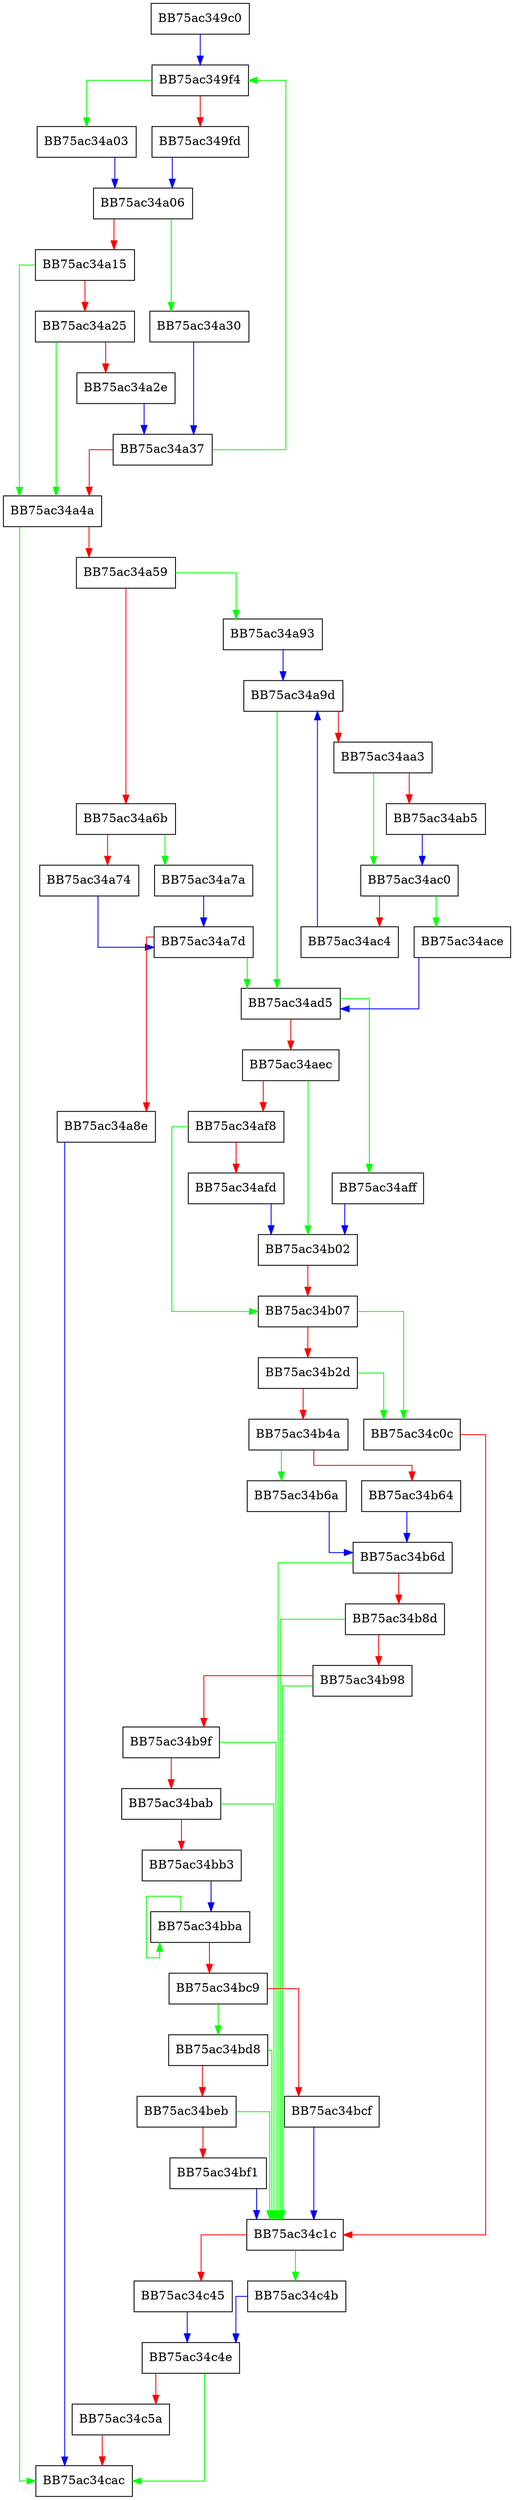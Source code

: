 digraph FindFirst {
  node [shape="box"];
  graph [splines=ortho];
  BB75ac349c0 -> BB75ac349f4 [color="blue"];
  BB75ac349f4 -> BB75ac34a03 [color="green"];
  BB75ac349f4 -> BB75ac349fd [color="red"];
  BB75ac349fd -> BB75ac34a06 [color="blue"];
  BB75ac34a03 -> BB75ac34a06 [color="blue"];
  BB75ac34a06 -> BB75ac34a30 [color="green"];
  BB75ac34a06 -> BB75ac34a15 [color="red"];
  BB75ac34a15 -> BB75ac34a4a [color="green"];
  BB75ac34a15 -> BB75ac34a25 [color="red"];
  BB75ac34a25 -> BB75ac34a4a [color="green"];
  BB75ac34a25 -> BB75ac34a2e [color="red"];
  BB75ac34a2e -> BB75ac34a37 [color="blue"];
  BB75ac34a30 -> BB75ac34a37 [color="blue"];
  BB75ac34a37 -> BB75ac349f4 [color="green"];
  BB75ac34a37 -> BB75ac34a4a [color="red"];
  BB75ac34a4a -> BB75ac34cac [color="green"];
  BB75ac34a4a -> BB75ac34a59 [color="red"];
  BB75ac34a59 -> BB75ac34a93 [color="green"];
  BB75ac34a59 -> BB75ac34a6b [color="red"];
  BB75ac34a6b -> BB75ac34a7a [color="green"];
  BB75ac34a6b -> BB75ac34a74 [color="red"];
  BB75ac34a74 -> BB75ac34a7d [color="blue"];
  BB75ac34a7a -> BB75ac34a7d [color="blue"];
  BB75ac34a7d -> BB75ac34ad5 [color="green"];
  BB75ac34a7d -> BB75ac34a8e [color="red"];
  BB75ac34a8e -> BB75ac34cac [color="blue"];
  BB75ac34a93 -> BB75ac34a9d [color="blue"];
  BB75ac34a9d -> BB75ac34ad5 [color="green"];
  BB75ac34a9d -> BB75ac34aa3 [color="red"];
  BB75ac34aa3 -> BB75ac34ac0 [color="green"];
  BB75ac34aa3 -> BB75ac34ab5 [color="red"];
  BB75ac34ab5 -> BB75ac34ac0 [color="blue"];
  BB75ac34ac0 -> BB75ac34ace [color="green"];
  BB75ac34ac0 -> BB75ac34ac4 [color="red"];
  BB75ac34ac4 -> BB75ac34a9d [color="blue"];
  BB75ac34ace -> BB75ac34ad5 [color="blue"];
  BB75ac34ad5 -> BB75ac34aff [color="green"];
  BB75ac34ad5 -> BB75ac34aec [color="red"];
  BB75ac34aec -> BB75ac34b02 [color="green"];
  BB75ac34aec -> BB75ac34af8 [color="red"];
  BB75ac34af8 -> BB75ac34b07 [color="green"];
  BB75ac34af8 -> BB75ac34afd [color="red"];
  BB75ac34afd -> BB75ac34b02 [color="blue"];
  BB75ac34aff -> BB75ac34b02 [color="blue"];
  BB75ac34b02 -> BB75ac34b07 [color="red"];
  BB75ac34b07 -> BB75ac34c0c [color="green"];
  BB75ac34b07 -> BB75ac34b2d [color="red"];
  BB75ac34b2d -> BB75ac34c0c [color="green"];
  BB75ac34b2d -> BB75ac34b4a [color="red"];
  BB75ac34b4a -> BB75ac34b6a [color="green"];
  BB75ac34b4a -> BB75ac34b64 [color="red"];
  BB75ac34b64 -> BB75ac34b6d [color="blue"];
  BB75ac34b6a -> BB75ac34b6d [color="blue"];
  BB75ac34b6d -> BB75ac34c1c [color="green"];
  BB75ac34b6d -> BB75ac34b8d [color="red"];
  BB75ac34b8d -> BB75ac34c1c [color="green"];
  BB75ac34b8d -> BB75ac34b98 [color="red"];
  BB75ac34b98 -> BB75ac34c1c [color="green"];
  BB75ac34b98 -> BB75ac34b9f [color="red"];
  BB75ac34b9f -> BB75ac34c1c [color="green"];
  BB75ac34b9f -> BB75ac34bab [color="red"];
  BB75ac34bab -> BB75ac34c1c [color="green"];
  BB75ac34bab -> BB75ac34bb3 [color="red"];
  BB75ac34bb3 -> BB75ac34bba [color="blue"];
  BB75ac34bba -> BB75ac34bba [color="green"];
  BB75ac34bba -> BB75ac34bc9 [color="red"];
  BB75ac34bc9 -> BB75ac34bd8 [color="green"];
  BB75ac34bc9 -> BB75ac34bcf [color="red"];
  BB75ac34bcf -> BB75ac34c1c [color="blue"];
  BB75ac34bd8 -> BB75ac34c1c [color="green"];
  BB75ac34bd8 -> BB75ac34beb [color="red"];
  BB75ac34beb -> BB75ac34c1c [color="green"];
  BB75ac34beb -> BB75ac34bf1 [color="red"];
  BB75ac34bf1 -> BB75ac34c1c [color="blue"];
  BB75ac34c0c -> BB75ac34c1c [color="red"];
  BB75ac34c1c -> BB75ac34c4b [color="green"];
  BB75ac34c1c -> BB75ac34c45 [color="red"];
  BB75ac34c45 -> BB75ac34c4e [color="blue"];
  BB75ac34c4b -> BB75ac34c4e [color="blue"];
  BB75ac34c4e -> BB75ac34cac [color="green"];
  BB75ac34c4e -> BB75ac34c5a [color="red"];
  BB75ac34c5a -> BB75ac34cac [color="red"];
}